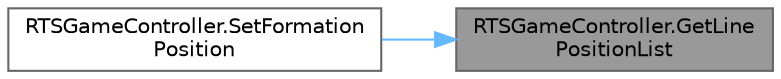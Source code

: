 digraph "RTSGameController.GetLinePositionList"
{
 // LATEX_PDF_SIZE
  bgcolor="transparent";
  edge [fontname=Helvetica,fontsize=10,labelfontname=Helvetica,labelfontsize=10];
  node [fontname=Helvetica,fontsize=10,shape=box,height=0.2,width=0.4];
  rankdir="RL";
  Node1 [label="RTSGameController.GetLine\lPositionList",height=0.2,width=0.4,color="gray40", fillcolor="grey60", style="filled", fontcolor="black",tooltip=" "];
  Node1 -> Node2 [dir="back",color="steelblue1",style="solid"];
  Node2 [label="RTSGameController.SetFormation\lPosition",height=0.2,width=0.4,color="grey40", fillcolor="white", style="filled",URL="$class_r_t_s_game_controller.html#af5d49ffb278cabd2bd1c7bd8bda97f52",tooltip=" "];
}
